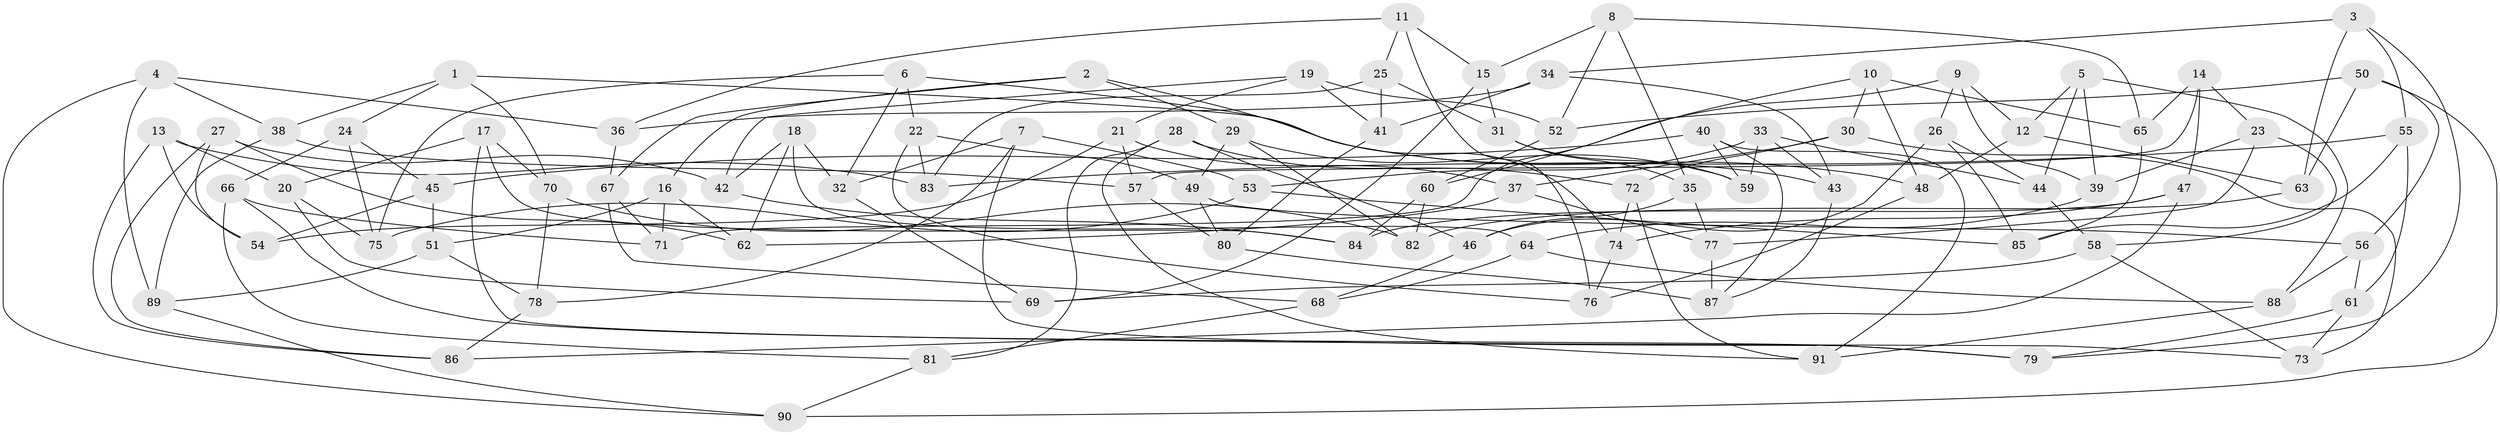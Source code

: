 // Generated by graph-tools (version 1.1) at 2025/37/03/09/25 02:37:58]
// undirected, 91 vertices, 182 edges
graph export_dot {
graph [start="1"]
  node [color=gray90,style=filled];
  1;
  2;
  3;
  4;
  5;
  6;
  7;
  8;
  9;
  10;
  11;
  12;
  13;
  14;
  15;
  16;
  17;
  18;
  19;
  20;
  21;
  22;
  23;
  24;
  25;
  26;
  27;
  28;
  29;
  30;
  31;
  32;
  33;
  34;
  35;
  36;
  37;
  38;
  39;
  40;
  41;
  42;
  43;
  44;
  45;
  46;
  47;
  48;
  49;
  50;
  51;
  52;
  53;
  54;
  55;
  56;
  57;
  58;
  59;
  60;
  61;
  62;
  63;
  64;
  65;
  66;
  67;
  68;
  69;
  70;
  71;
  72;
  73;
  74;
  75;
  76;
  77;
  78;
  79;
  80;
  81;
  82;
  83;
  84;
  85;
  86;
  87;
  88;
  89;
  90;
  91;
  1 -- 24;
  1 -- 38;
  1 -- 70;
  1 -- 48;
  2 -- 16;
  2 -- 29;
  2 -- 74;
  2 -- 67;
  3 -- 55;
  3 -- 63;
  3 -- 79;
  3 -- 34;
  4 -- 38;
  4 -- 36;
  4 -- 89;
  4 -- 90;
  5 -- 44;
  5 -- 39;
  5 -- 12;
  5 -- 88;
  6 -- 43;
  6 -- 22;
  6 -- 75;
  6 -- 32;
  7 -- 79;
  7 -- 32;
  7 -- 78;
  7 -- 53;
  8 -- 35;
  8 -- 52;
  8 -- 15;
  8 -- 65;
  9 -- 39;
  9 -- 26;
  9 -- 60;
  9 -- 12;
  10 -- 65;
  10 -- 30;
  10 -- 48;
  10 -- 71;
  11 -- 76;
  11 -- 15;
  11 -- 36;
  11 -- 25;
  12 -- 48;
  12 -- 63;
  13 -- 86;
  13 -- 20;
  13 -- 54;
  13 -- 83;
  14 -- 65;
  14 -- 47;
  14 -- 23;
  14 -- 57;
  15 -- 31;
  15 -- 69;
  16 -- 71;
  16 -- 62;
  16 -- 51;
  17 -- 84;
  17 -- 20;
  17 -- 70;
  17 -- 73;
  18 -- 42;
  18 -- 62;
  18 -- 32;
  18 -- 64;
  19 -- 21;
  19 -- 41;
  19 -- 42;
  19 -- 52;
  20 -- 75;
  20 -- 69;
  21 -- 54;
  21 -- 37;
  21 -- 57;
  22 -- 76;
  22 -- 83;
  22 -- 49;
  23 -- 58;
  23 -- 77;
  23 -- 39;
  24 -- 75;
  24 -- 45;
  24 -- 66;
  25 -- 31;
  25 -- 83;
  25 -- 41;
  26 -- 85;
  26 -- 44;
  26 -- 46;
  27 -- 86;
  27 -- 54;
  27 -- 62;
  27 -- 42;
  28 -- 46;
  28 -- 91;
  28 -- 72;
  28 -- 81;
  29 -- 82;
  29 -- 59;
  29 -- 49;
  30 -- 37;
  30 -- 72;
  30 -- 73;
  31 -- 59;
  31 -- 35;
  32 -- 69;
  33 -- 53;
  33 -- 43;
  33 -- 59;
  33 -- 44;
  34 -- 41;
  34 -- 43;
  34 -- 36;
  35 -- 77;
  35 -- 46;
  36 -- 67;
  37 -- 77;
  37 -- 62;
  38 -- 57;
  38 -- 89;
  39 -- 64;
  40 -- 45;
  40 -- 59;
  40 -- 87;
  40 -- 91;
  41 -- 80;
  42 -- 84;
  43 -- 87;
  44 -- 58;
  45 -- 51;
  45 -- 54;
  46 -- 68;
  47 -- 86;
  47 -- 74;
  47 -- 84;
  48 -- 76;
  49 -- 56;
  49 -- 80;
  50 -- 56;
  50 -- 90;
  50 -- 63;
  50 -- 52;
  51 -- 89;
  51 -- 78;
  52 -- 60;
  53 -- 85;
  53 -- 75;
  55 -- 85;
  55 -- 83;
  55 -- 61;
  56 -- 61;
  56 -- 88;
  57 -- 80;
  58 -- 69;
  58 -- 73;
  60 -- 84;
  60 -- 82;
  61 -- 79;
  61 -- 73;
  63 -- 82;
  64 -- 88;
  64 -- 68;
  65 -- 85;
  66 -- 79;
  66 -- 81;
  66 -- 71;
  67 -- 68;
  67 -- 71;
  68 -- 81;
  70 -- 82;
  70 -- 78;
  72 -- 74;
  72 -- 91;
  74 -- 76;
  77 -- 87;
  78 -- 86;
  80 -- 87;
  81 -- 90;
  88 -- 91;
  89 -- 90;
}
